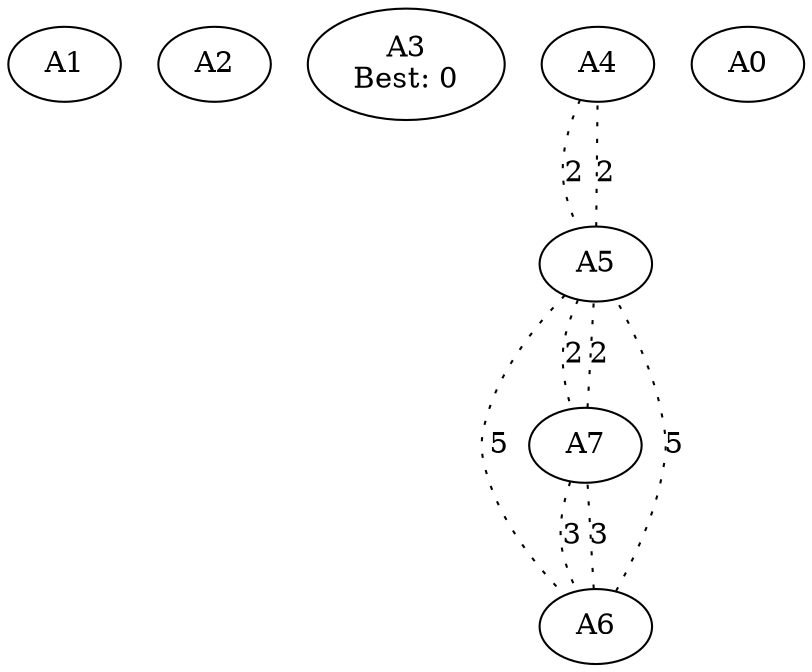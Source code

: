 graph {
A1[label="A1"];
A2[label="A2"];
A3[label="A3\nBest: 0"];
A4[label="A4"];
A4 -- A5[label="2"style=dotted];
A5[label="A5"];
A5 -- A4[label="2"style=dotted];
A5 -- A6[label="5"style=dotted];
A5 -- A7[label="2"style=dotted];
A6[label="A6"];
A6 -- A5[label="5"style=dotted];
A6 -- A7[label="3"style=dotted];
A7[label="A7"];
A7 -- A5[label="2"style=dotted];
A7 -- A6[label="3"style=dotted];
A0[label="A0"];
}
